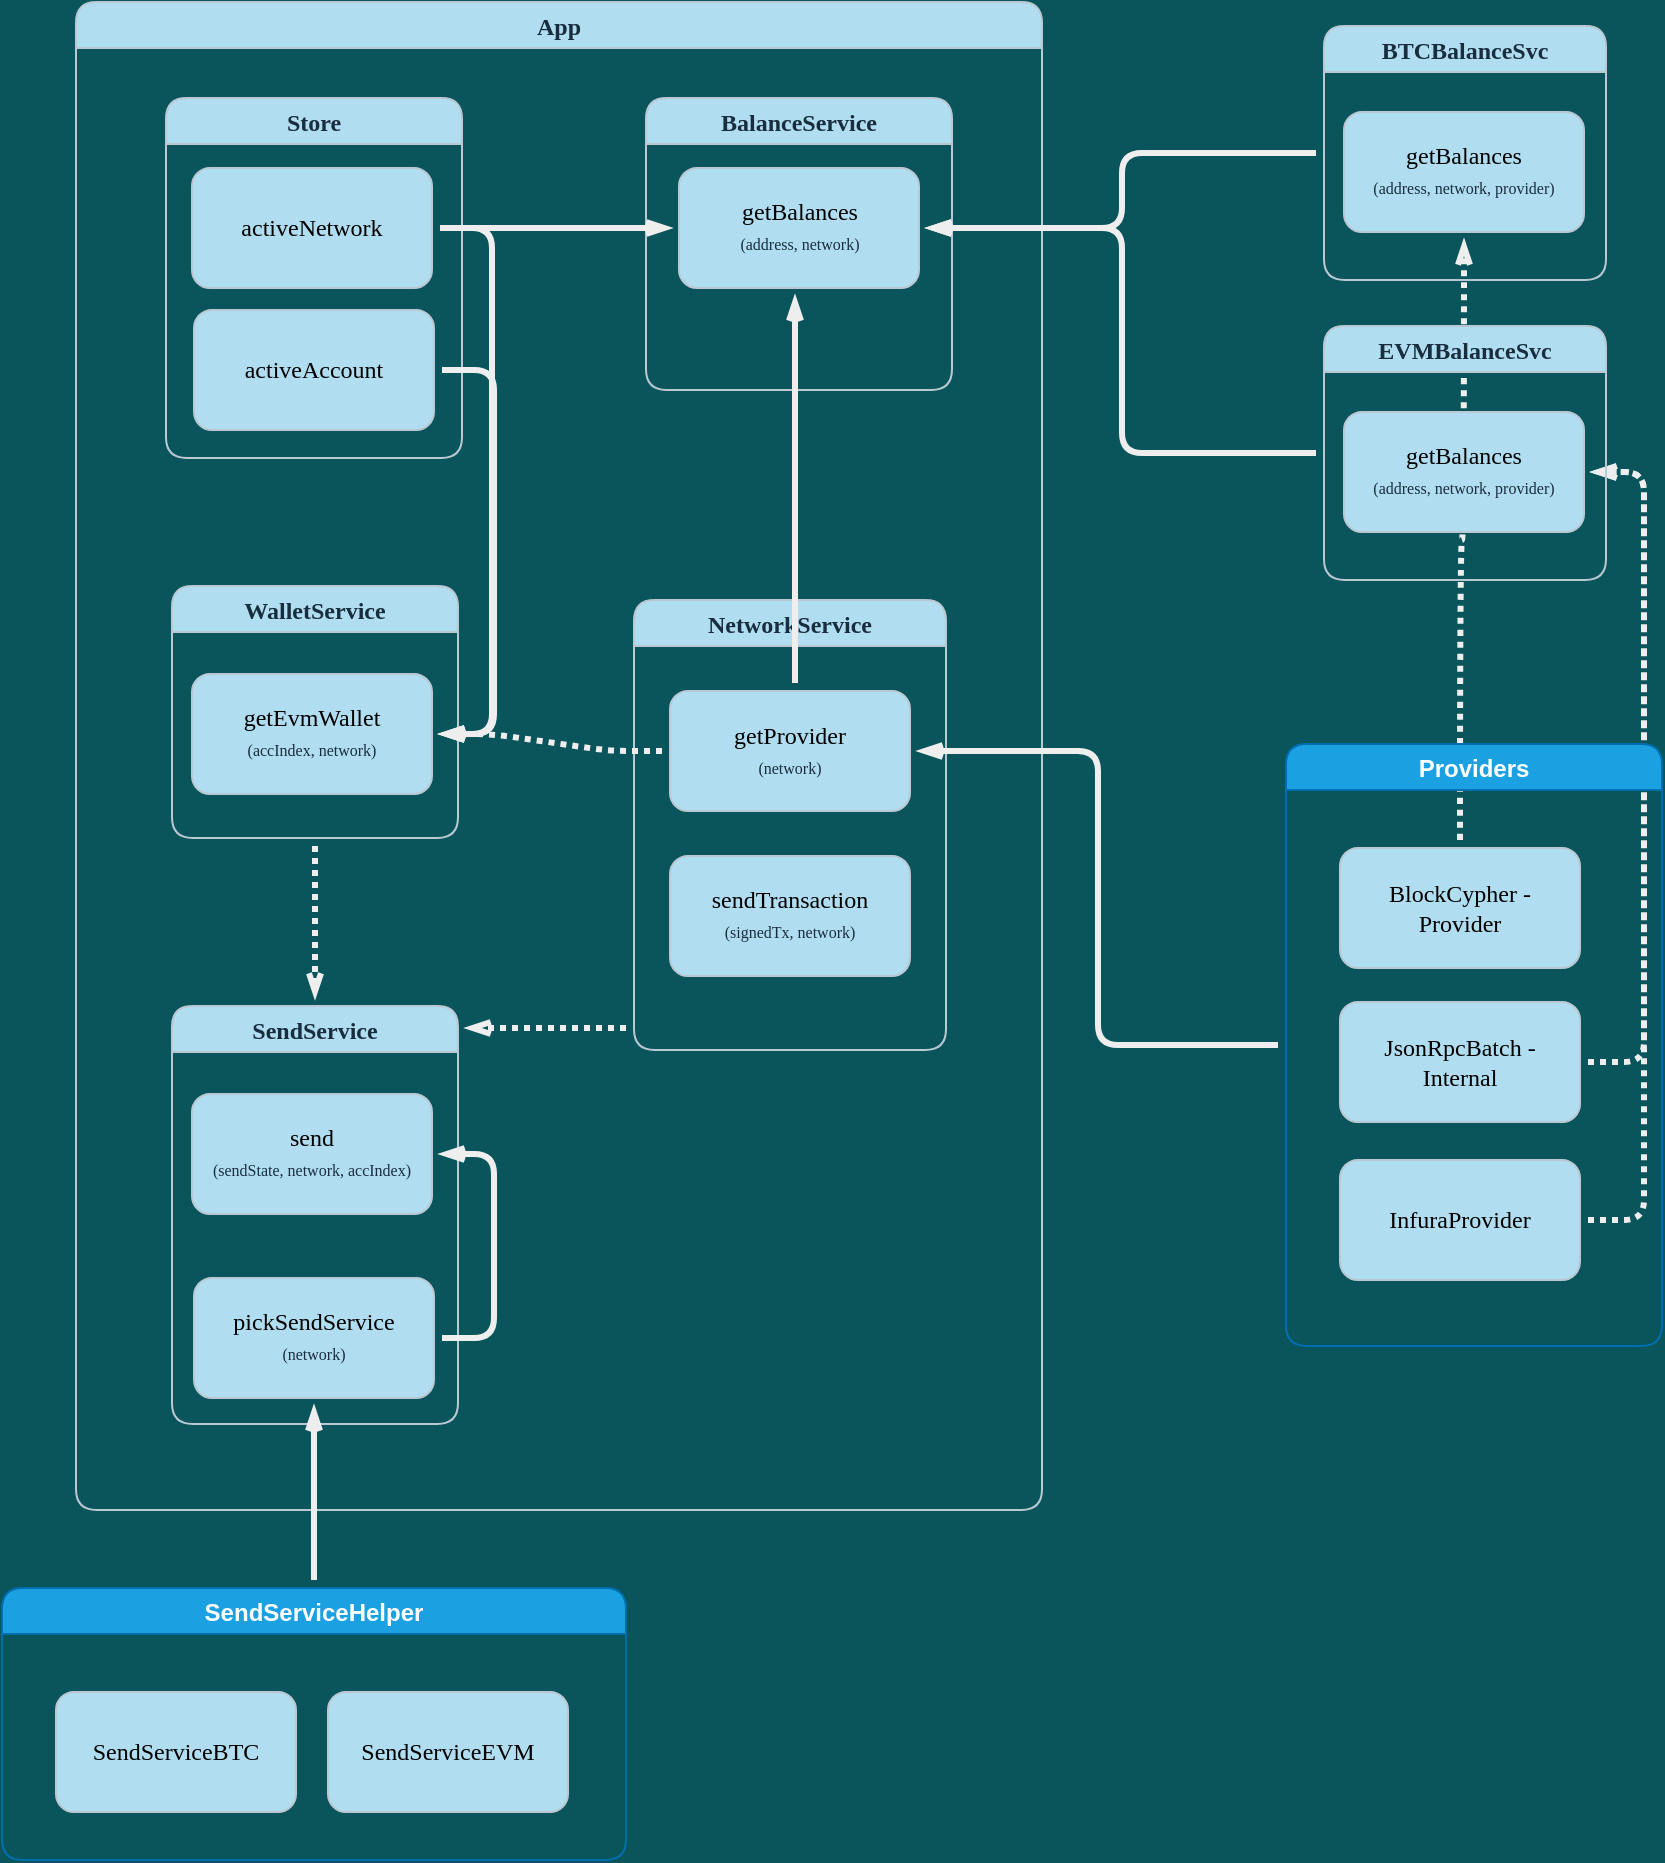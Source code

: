 <mxfile version="15.5.4" type="embed"><diagram id="Cx_tmGVktqEy4l7MGV1t" name="Page-1"><mxGraphModel dx="2266" dy="2748" grid="0" gridSize="10" guides="1" tooltips="1" connect="1" arrows="1" fold="1" page="0" pageScale="1" pageWidth="850" pageHeight="1100" background="#09555B" math="0" shadow="0"><root><mxCell id="0"/><mxCell id="1" parent="0"/><mxCell id="232" style="edgeStyle=entityRelationEdgeStyle;sketch=0;orthogonalLoop=1;jettySize=auto;html=1;shadow=0;labelBackgroundColor=#09555B;fontFamily=Verdana;fontSize=8;fontColor=#FFFFFF;endArrow=openThin;endFill=0;sourcePerimeterSpacing=4;targetPerimeterSpacing=4;strokeColor=#EEEEEE;strokeWidth=3;dashed=1;dashPattern=1 1;" parent="1" source="202" target="191" edge="1"><mxGeometry relative="1" as="geometry"/></mxCell><mxCell id="233" style="edgeStyle=entityRelationEdgeStyle;sketch=0;orthogonalLoop=1;jettySize=auto;html=1;shadow=0;labelBackgroundColor=#09555B;fontFamily=Verdana;fontSize=8;fontColor=#FFFFFF;endArrow=openThin;endFill=0;sourcePerimeterSpacing=4;targetPerimeterSpacing=4;strokeColor=#EEEEEE;strokeWidth=3;dashed=1;dashPattern=1 1;" parent="1" source="205" target="191" edge="1"><mxGeometry relative="1" as="geometry"/></mxCell><mxCell id="231" style="edgeStyle=orthogonalEdgeStyle;sketch=0;orthogonalLoop=1;jettySize=auto;html=1;shadow=0;labelBackgroundColor=#09555B;fontFamily=Verdana;fontSize=8;fontColor=#FFFFFF;endArrow=openThin;endFill=0;sourcePerimeterSpacing=4;targetPerimeterSpacing=4;strokeColor=#EEEEEE;strokeWidth=3;curved=1;dashed=1;dashPattern=1 1;" parent="1" source="183" target="173" edge="1"><mxGeometry relative="1" as="geometry"/></mxCell><mxCell id="94" value="App" style="swimlane;rounded=1;fillColor=#B1DDF0;strokeColor=#BAC8D3;fontColor=#182E3E;fontFamily=Verdana;" parent="1" vertex="1"><mxGeometry x="-868" y="-1536" width="483" height="754" as="geometry"><mxRectangle x="-892" y="-1390" width="89" height="23" as="alternateBounds"/></mxGeometry></mxCell><mxCell id="95" style="edgeStyle=orthogonalEdgeStyle;orthogonalLoop=1;jettySize=auto;html=1;entryX=0;entryY=0.5;entryDx=0;entryDy=0;rounded=0;curved=1;exitX=0;exitY=0.5;exitDx=0;exitDy=0;dashed=1;labelBackgroundColor=#09555B;strokeColor=#EEEEEE;fontColor=#FFFFFF;" parent="94" edge="1"><mxGeometry relative="1" as="geometry"><mxPoint x="25" y="111.0" as="sourcePoint"/></mxGeometry></mxCell><mxCell id="96" value="Store" style="swimlane;rounded=1;fillColor=#B1DDF0;strokeColor=#BAC8D3;fontColor=#182E3E;fontFamily=Verdana;" parent="94" vertex="1"><mxGeometry x="45" y="48" width="148" height="180" as="geometry"><mxRectangle x="362" y="106" width="89" height="23" as="alternateBounds"/></mxGeometry></mxCell><mxCell id="97" style="edgeStyle=orthogonalEdgeStyle;orthogonalLoop=1;jettySize=auto;html=1;entryX=0;entryY=0.5;entryDx=0;entryDy=0;rounded=0;curved=1;exitX=0;exitY=0.5;exitDx=0;exitDy=0;dashed=1;labelBackgroundColor=#09555B;strokeColor=#EEEEEE;fontColor=#FFFFFF;" parent="96" edge="1"><mxGeometry relative="1" as="geometry"><mxPoint x="25" y="111.0" as="sourcePoint"/></mxGeometry></mxCell><mxCell id="134" value="" style="group;fontColor=#182E3E;" parent="96" vertex="1" connectable="0"><mxGeometry x="14" y="106" width="120" height="60" as="geometry"/></mxCell><mxCell id="135" value="" style="rounded=1;whiteSpace=wrap;html=1;shadow=0;glass=0;sketch=0;fillColor=#B1DDF0;strokeColor=#BAC8D3;fontColor=#182E3E;" parent="134" vertex="1"><mxGeometry width="120" height="60" as="geometry"/></mxCell><mxCell id="136" value="&lt;font color=&quot;#000000&quot; face=&quot;Verdana&quot;&gt;activeAccount&lt;/font&gt;" style="text;html=1;strokeColor=none;fillColor=none;align=center;verticalAlign=middle;whiteSpace=wrap;rounded=0;shadow=0;glass=0;sketch=0;fontColor=#182E3E;" parent="134" vertex="1"><mxGeometry x="7" y="22" width="106" height="16" as="geometry"/></mxCell><mxCell id="132" value="" style="group;fontColor=#182E3E;" parent="96" vertex="1" connectable="0"><mxGeometry x="13" y="35" width="120" height="60" as="geometry"/></mxCell><mxCell id="130" value="" style="rounded=1;whiteSpace=wrap;html=1;shadow=0;glass=0;sketch=0;fillColor=#B1DDF0;strokeColor=#BAC8D3;fontColor=#182E3E;" parent="132" vertex="1"><mxGeometry width="120" height="60" as="geometry"/></mxCell><mxCell id="131" value="&lt;font color=&quot;#000000&quot; face=&quot;Verdana&quot;&gt;activeNetwork&lt;/font&gt;" style="text;html=1;strokeColor=none;fillColor=none;align=center;verticalAlign=middle;whiteSpace=wrap;rounded=0;shadow=0;glass=0;sketch=0;fontColor=#182E3E;" parent="132" vertex="1"><mxGeometry x="7" y="22" width="106" height="16" as="geometry"/></mxCell><mxCell id="273" style="edgeStyle=none;sketch=0;orthogonalLoop=1;jettySize=auto;html=1;shadow=0;labelBackgroundColor=#09555B;fontFamily=Verdana;fontSize=8;fontColor=#FFFFFF;endArrow=openThin;endFill=0;sourcePerimeterSpacing=4;targetPerimeterSpacing=4;strokeColor=#EEEEEE;strokeWidth=3;dashed=1;dashPattern=1 1;" edge="1" parent="94" source="105" target="239"><mxGeometry relative="1" as="geometry"/></mxCell><mxCell id="105" value="WalletService" style="swimlane;rounded=1;fillColor=#B1DDF0;strokeColor=#BAC8D3;fontColor=#182E3E;fontFamily=Verdana;" parent="94" vertex="1"><mxGeometry x="48" y="292" width="143" height="126" as="geometry"><mxRectangle x="362" y="106" width="89" height="23" as="alternateBounds"/></mxGeometry></mxCell><mxCell id="106" style="edgeStyle=orthogonalEdgeStyle;orthogonalLoop=1;jettySize=auto;html=1;entryX=0;entryY=0.5;entryDx=0;entryDy=0;rounded=0;curved=1;exitX=0;exitY=0.5;exitDx=0;exitDy=0;dashed=1;labelBackgroundColor=#09555B;strokeColor=#EEEEEE;fontColor=#FFFFFF;" parent="105" edge="1"><mxGeometry relative="1" as="geometry"><mxPoint x="25" y="111.0" as="sourcePoint"/></mxGeometry></mxCell><mxCell id="122" value="" style="group;fontColor=#182E3E;" parent="105" vertex="1" connectable="0"><mxGeometry x="10" y="44" width="120" height="60" as="geometry"/></mxCell><mxCell id="123" value="" style="rounded=1;whiteSpace=wrap;html=1;shadow=0;glass=0;sketch=0;fillColor=#B1DDF0;strokeColor=#BAC8D3;fontColor=#182E3E;" parent="122" vertex="1"><mxGeometry width="120" height="60" as="geometry"/></mxCell><mxCell id="124" value="&lt;font color=&quot;#000000&quot; face=&quot;Verdana&quot;&gt;getEvmWallet&lt;/font&gt;" style="text;html=1;strokeColor=none;fillColor=none;align=center;verticalAlign=middle;whiteSpace=wrap;rounded=0;shadow=0;glass=0;sketch=0;fontColor=#182E3E;" parent="122" vertex="1"><mxGeometry x="7" y="14" width="106" height="16" as="geometry"/></mxCell><mxCell id="125" value="(accIndex, network)" style="text;strokeColor=none;fillColor=none;align=center;verticalAlign=middle;rounded=0;shadow=0;glass=0;sketch=0;fontColor=#182E3E;spacing=2;whiteSpace=wrap;html=1;fontFamily=Verdana;fontSize=8;" parent="122" vertex="1"><mxGeometry x="7" y="33" width="106" height="10" as="geometry"/></mxCell><mxCell id="219" style="edgeStyle=entityRelationEdgeStyle;sketch=0;orthogonalLoop=1;jettySize=auto;html=1;shadow=0;labelBackgroundColor=#09555B;fontFamily=Verdana;fontSize=8;fontColor=#FFFFFF;endArrow=openThin;endFill=0;sourcePerimeterSpacing=4;targetPerimeterSpacing=4;strokeColor=#EEEEEE;strokeWidth=3;" parent="94" source="130" target="123" edge="1"><mxGeometry relative="1" as="geometry"/></mxCell><mxCell id="161" value="BalanceService" style="swimlane;rounded=1;fillColor=#B1DDF0;strokeColor=#BAC8D3;fontColor=#182E3E;fontFamily=Verdana;" parent="94" vertex="1"><mxGeometry x="285" y="48" width="153" height="146" as="geometry"><mxRectangle x="362" y="106" width="89" height="23" as="alternateBounds"/></mxGeometry></mxCell><mxCell id="162" style="edgeStyle=orthogonalEdgeStyle;orthogonalLoop=1;jettySize=auto;html=1;entryX=0;entryY=0.5;entryDx=0;entryDy=0;rounded=0;curved=1;exitX=0;exitY=0.5;exitDx=0;exitDy=0;dashed=1;labelBackgroundColor=#09555B;strokeColor=#EEEEEE;fontColor=#FFFFFF;" parent="161" edge="1"><mxGeometry relative="1" as="geometry"><mxPoint x="25" y="111.0" as="sourcePoint"/></mxGeometry></mxCell><mxCell id="166" value="" style="group;fontColor=#182E3E;" parent="161" vertex="1" connectable="0"><mxGeometry x="16.5" y="35" width="120" height="60" as="geometry"/></mxCell><mxCell id="167" value="" style="rounded=1;whiteSpace=wrap;html=1;shadow=0;glass=0;sketch=0;fillColor=#B1DDF0;strokeColor=#BAC8D3;fontColor=#182E3E;" parent="166" vertex="1"><mxGeometry width="120" height="60" as="geometry"/></mxCell><mxCell id="168" value="&lt;font color=&quot;#000000&quot; face=&quot;Verdana&quot;&gt;getBalances&lt;/font&gt;" style="text;html=1;strokeColor=none;fillColor=none;align=center;verticalAlign=middle;whiteSpace=wrap;rounded=0;shadow=0;glass=0;sketch=0;fontColor=#182E3E;" parent="166" vertex="1"><mxGeometry x="7" y="14" width="106" height="16" as="geometry"/></mxCell><mxCell id="169" value="(address, network)" style="text;strokeColor=none;fillColor=none;align=center;verticalAlign=middle;rounded=0;shadow=0;glass=0;sketch=0;fontColor=#182E3E;spacing=2;whiteSpace=wrap;html=1;fontFamily=Verdana;fontSize=8;" parent="166" vertex="1"><mxGeometry x="7" y="33" width="106" height="10" as="geometry"/></mxCell><mxCell id="218" style="edgeStyle=entityRelationEdgeStyle;sketch=0;orthogonalLoop=1;jettySize=auto;html=1;shadow=0;labelBackgroundColor=#09555B;fontFamily=Verdana;fontSize=8;fontColor=#FFFFFF;endArrow=openThin;endFill=0;sourcePerimeterSpacing=4;targetPerimeterSpacing=4;strokeColor=#EEEEEE;strokeWidth=3;" parent="94" source="130" target="167" edge="1"><mxGeometry relative="1" as="geometry"/></mxCell><mxCell id="274" style="edgeStyle=elbowEdgeStyle;sketch=0;orthogonalLoop=1;jettySize=auto;html=1;shadow=0;dashed=1;dashPattern=1 1;labelBackgroundColor=#09555B;fontFamily=Verdana;fontSize=8;fontColor=#FFFFFF;endArrow=openThin;endFill=0;sourcePerimeterSpacing=4;targetPerimeterSpacing=4;strokeColor=#EEEEEE;strokeWidth=3;elbow=vertical;" edge="1" parent="94" source="101" target="239"><mxGeometry relative="1" as="geometry"/></mxCell><mxCell id="101" value="NetworkService" style="swimlane;rounded=1;fillColor=#B1DDF0;strokeColor=#BAC8D3;fontColor=#182E3E;fontFamily=Verdana;" parent="94" vertex="1"><mxGeometry x="279" y="299" width="156" height="225" as="geometry"><mxRectangle x="362" y="106" width="89" height="23" as="alternateBounds"/></mxGeometry></mxCell><mxCell id="102" style="edgeStyle=orthogonalEdgeStyle;orthogonalLoop=1;jettySize=auto;html=1;entryX=0;entryY=0.5;entryDx=0;entryDy=0;rounded=0;curved=1;exitX=0;exitY=0.5;exitDx=0;exitDy=0;dashed=1;labelBackgroundColor=#09555B;strokeColor=#EEEEEE;fontColor=#FFFFFF;" parent="101" edge="1"><mxGeometry relative="1" as="geometry"><mxPoint x="25" y="111.0" as="sourcePoint"/></mxGeometry></mxCell><mxCell id="224" value="" style="group;fontColor=#182E3E;" parent="101" vertex="1" connectable="0"><mxGeometry x="18" y="45.5" width="120" height="60" as="geometry"/></mxCell><mxCell id="225" value="" style="rounded=1;whiteSpace=wrap;html=1;shadow=0;glass=0;sketch=0;fillColor=#B1DDF0;strokeColor=#BAC8D3;fontColor=#182E3E;" parent="224" vertex="1"><mxGeometry width="120" height="60" as="geometry"/></mxCell><mxCell id="226" value="&lt;font color=&quot;#000000&quot; face=&quot;Verdana&quot;&gt;getProvider&lt;/font&gt;" style="text;html=1;strokeColor=none;fillColor=none;align=center;verticalAlign=middle;whiteSpace=wrap;rounded=0;shadow=0;glass=0;sketch=0;fontColor=#182E3E;" parent="224" vertex="1"><mxGeometry x="7" y="14" width="106" height="16" as="geometry"/></mxCell><mxCell id="227" value="(network)" style="text;strokeColor=none;fillColor=none;align=center;verticalAlign=middle;rounded=0;shadow=0;glass=0;sketch=0;fontColor=#182E3E;spacing=2;whiteSpace=wrap;html=1;fontFamily=Verdana;fontSize=8;" parent="224" vertex="1"><mxGeometry x="7" y="33" width="106" height="10" as="geometry"/></mxCell><mxCell id="275" value="" style="group;fontColor=#182E3E;" vertex="1" connectable="0" parent="101"><mxGeometry x="18" y="128" width="120" height="60" as="geometry"/></mxCell><mxCell id="276" value="" style="rounded=1;whiteSpace=wrap;html=1;shadow=0;glass=0;sketch=0;fillColor=#B1DDF0;strokeColor=#BAC8D3;fontColor=#182E3E;" vertex="1" parent="275"><mxGeometry width="120" height="60" as="geometry"/></mxCell><mxCell id="277" value="&lt;font color=&quot;#000000&quot; face=&quot;Verdana&quot;&gt;sendTransaction&lt;/font&gt;" style="text;html=1;strokeColor=none;fillColor=none;align=center;verticalAlign=middle;whiteSpace=wrap;rounded=0;shadow=0;glass=0;sketch=0;fontColor=#182E3E;" vertex="1" parent="275"><mxGeometry x="7" y="14" width="106" height="16" as="geometry"/></mxCell><mxCell id="278" value="(signedTx, network)" style="text;strokeColor=none;fillColor=none;align=center;verticalAlign=middle;rounded=0;shadow=0;glass=0;sketch=0;fontColor=#182E3E;spacing=2;whiteSpace=wrap;html=1;fontFamily=Verdana;fontSize=8;" vertex="1" parent="275"><mxGeometry x="7" y="33" width="106" height="10" as="geometry"/></mxCell><mxCell id="229" style="edgeStyle=elbowEdgeStyle;sketch=0;orthogonalLoop=1;jettySize=auto;html=1;shadow=0;labelBackgroundColor=#09555B;fontFamily=Verdana;fontSize=8;fontColor=#FFFFFF;endArrow=openThin;endFill=0;sourcePerimeterSpacing=4;targetPerimeterSpacing=4;strokeColor=#EEEEEE;strokeWidth=3;" parent="94" source="225" target="167" edge="1"><mxGeometry relative="1" as="geometry"/></mxCell><mxCell id="236" style="edgeStyle=entityRelationEdgeStyle;sketch=0;orthogonalLoop=1;jettySize=auto;html=1;shadow=0;labelBackgroundColor=#09555B;fontFamily=Verdana;fontSize=8;fontColor=#FFFFFF;endArrow=openThin;endFill=0;sourcePerimeterSpacing=4;targetPerimeterSpacing=4;strokeColor=#EEEEEE;strokeWidth=3;" parent="94" source="135" target="123" edge="1"><mxGeometry relative="1" as="geometry"/></mxCell><mxCell id="238" value="" style="edgeStyle=entityRelationEdgeStyle;sketch=0;orthogonalLoop=1;jettySize=auto;html=1;shadow=0;labelBackgroundColor=#09555B;fontFamily=Verdana;fontSize=8;fontColor=#FFFFFF;endArrow=openThin;endFill=0;sourcePerimeterSpacing=4;targetPerimeterSpacing=4;strokeColor=#EEEEEE;strokeWidth=3;dashed=1;dashPattern=1 1;" parent="94" source="225" target="123" edge="1"><mxGeometry relative="1" as="geometry"/></mxCell><mxCell id="239" value="SendService" style="swimlane;rounded=1;fillColor=#B1DDF0;strokeColor=#BAC8D3;fontColor=#182E3E;fontFamily=Verdana;" vertex="1" parent="94"><mxGeometry x="48" y="502" width="143" height="209" as="geometry"><mxRectangle x="362" y="106" width="89" height="23" as="alternateBounds"/></mxGeometry></mxCell><mxCell id="240" style="edgeStyle=orthogonalEdgeStyle;orthogonalLoop=1;jettySize=auto;html=1;entryX=0;entryY=0.5;entryDx=0;entryDy=0;rounded=0;curved=1;exitX=0;exitY=0.5;exitDx=0;exitDy=0;dashed=1;labelBackgroundColor=#09555B;strokeColor=#EEEEEE;fontColor=#FFFFFF;" edge="1" parent="239"><mxGeometry relative="1" as="geometry"><mxPoint x="25" y="111.0" as="sourcePoint"/></mxGeometry></mxCell><mxCell id="241" value="" style="group;fontColor=#182E3E;" vertex="1" connectable="0" parent="239"><mxGeometry x="10" y="44" width="120" height="60" as="geometry"/></mxCell><mxCell id="242" value="" style="rounded=1;whiteSpace=wrap;html=1;shadow=0;glass=0;sketch=0;fillColor=#B1DDF0;strokeColor=#BAC8D3;fontColor=#182E3E;" vertex="1" parent="241"><mxGeometry width="120" height="60" as="geometry"/></mxCell><mxCell id="243" value="&lt;font color=&quot;#000000&quot; face=&quot;Verdana&quot;&gt;send&lt;/font&gt;" style="text;html=1;strokeColor=none;fillColor=none;align=center;verticalAlign=middle;whiteSpace=wrap;rounded=0;shadow=0;glass=0;sketch=0;fontColor=#182E3E;" vertex="1" parent="241"><mxGeometry x="7" y="14" width="106" height="16" as="geometry"/></mxCell><mxCell id="244" value="(sendState, network, accIndex)" style="text;strokeColor=none;fillColor=none;align=center;verticalAlign=middle;rounded=0;shadow=0;glass=0;sketch=0;fontColor=#182E3E;spacing=2;whiteSpace=wrap;html=1;fontFamily=Verdana;fontSize=8;" vertex="1" parent="241"><mxGeometry x="7" y="33" width="106" height="10" as="geometry"/></mxCell><mxCell id="252" value="" style="group;fontColor=#182E3E;" vertex="1" connectable="0" parent="239"><mxGeometry x="11" y="136" width="120" height="60" as="geometry"/></mxCell><mxCell id="253" value="" style="rounded=1;whiteSpace=wrap;html=1;shadow=0;glass=0;sketch=0;fillColor=#B1DDF0;strokeColor=#BAC8D3;fontColor=#182E3E;" vertex="1" parent="252"><mxGeometry width="120" height="60" as="geometry"/></mxCell><mxCell id="254" value="&lt;font color=&quot;#000000&quot; face=&quot;Verdana&quot;&gt;pickSendService&lt;/font&gt;" style="text;html=1;strokeColor=none;fillColor=none;align=center;verticalAlign=middle;whiteSpace=wrap;rounded=0;shadow=0;glass=0;sketch=0;fontColor=#182E3E;" vertex="1" parent="252"><mxGeometry x="7" y="14" width="106" height="16" as="geometry"/></mxCell><mxCell id="255" value="(network)" style="text;strokeColor=none;fillColor=none;align=center;verticalAlign=middle;rounded=0;shadow=0;glass=0;sketch=0;fontColor=#182E3E;spacing=2;whiteSpace=wrap;html=1;fontFamily=Verdana;fontSize=8;" vertex="1" parent="252"><mxGeometry x="7" y="33" width="106" height="10" as="geometry"/></mxCell><mxCell id="258" style="edgeStyle=entityRelationEdgeStyle;sketch=0;orthogonalLoop=1;jettySize=auto;html=1;shadow=0;labelBackgroundColor=#09555B;fontFamily=Verdana;fontSize=8;fontColor=#FFFFFF;endArrow=openThin;endFill=0;sourcePerimeterSpacing=4;targetPerimeterSpacing=4;strokeColor=#EEEEEE;strokeWidth=3;" edge="1" parent="239" source="253" target="242"><mxGeometry relative="1" as="geometry"/></mxCell><mxCell id="210" style="edgeStyle=elbowEdgeStyle;sketch=0;orthogonalLoop=1;jettySize=auto;html=1;shadow=0;labelBackgroundColor=#09555B;fontFamily=Verdana;fontSize=8;fontColor=#FFFFFF;endArrow=openThin;endFill=0;sourcePerimeterSpacing=4;targetPerimeterSpacing=4;strokeColor=#EEEEEE;strokeWidth=3;" parent="1" source="170" target="167" edge="1"><mxGeometry relative="1" as="geometry"/></mxCell><mxCell id="170" value="BTCBalanceSvc" style="swimlane;rounded=1;fillColor=#B1DDF0;strokeColor=#BAC8D3;fontColor=#182E3E;fontFamily=Verdana;" parent="1" vertex="1"><mxGeometry x="-244" y="-1524" width="141" height="127" as="geometry"><mxRectangle x="362" y="106" width="89" height="23" as="alternateBounds"/></mxGeometry></mxCell><mxCell id="171" style="edgeStyle=orthogonalEdgeStyle;orthogonalLoop=1;jettySize=auto;html=1;entryX=0;entryY=0.5;entryDx=0;entryDy=0;rounded=0;curved=1;exitX=0;exitY=0.5;exitDx=0;exitDy=0;dashed=1;labelBackgroundColor=#09555B;strokeColor=#EEEEEE;fontColor=#FFFFFF;" parent="170" edge="1"><mxGeometry relative="1" as="geometry"><mxPoint x="25" y="111.0" as="sourcePoint"/></mxGeometry></mxCell><mxCell id="172" value="" style="group;fontColor=#182E3E;" parent="170" vertex="1" connectable="0"><mxGeometry x="10" y="43" width="120" height="60" as="geometry"/></mxCell><mxCell id="173" value="" style="rounded=1;whiteSpace=wrap;html=1;shadow=0;glass=0;sketch=0;fillColor=#B1DDF0;strokeColor=#BAC8D3;fontColor=#182E3E;" parent="172" vertex="1"><mxGeometry width="120" height="60" as="geometry"/></mxCell><mxCell id="174" value="&lt;font color=&quot;#000000&quot; face=&quot;Verdana&quot;&gt;getBalances&lt;/font&gt;" style="text;html=1;strokeColor=none;fillColor=none;align=center;verticalAlign=middle;whiteSpace=wrap;rounded=0;shadow=0;glass=0;sketch=0;fontColor=#182E3E;" parent="172" vertex="1"><mxGeometry x="7" y="14" width="106" height="16" as="geometry"/></mxCell><mxCell id="175" value="(address, network, provider)" style="text;strokeColor=none;fillColor=none;align=center;verticalAlign=middle;rounded=0;shadow=0;glass=0;sketch=0;fontColor=#182E3E;spacing=2;whiteSpace=wrap;html=1;fontFamily=Verdana;fontSize=8;" parent="172" vertex="1"><mxGeometry x="7" y="33" width="106" height="10" as="geometry"/></mxCell><mxCell id="234" style="edgeStyle=elbowEdgeStyle;sketch=0;orthogonalLoop=1;jettySize=auto;html=1;shadow=0;labelBackgroundColor=#09555B;fontFamily=Verdana;fontSize=8;fontColor=#FFFFFF;endArrow=openThin;endFill=0;sourcePerimeterSpacing=4;targetPerimeterSpacing=4;strokeColor=#EEEEEE;strokeWidth=3;" parent="1" source="188" target="167" edge="1"><mxGeometry relative="1" as="geometry"/></mxCell><mxCell id="188" value="EVMBalanceSvc" style="swimlane;rounded=1;fillColor=#B1DDF0;strokeColor=#BAC8D3;fontColor=#182E3E;fontFamily=Verdana;" parent="1" vertex="1"><mxGeometry x="-244" y="-1374" width="141" height="127" as="geometry"><mxRectangle x="362" y="106" width="89" height="23" as="alternateBounds"/></mxGeometry></mxCell><mxCell id="189" style="edgeStyle=orthogonalEdgeStyle;orthogonalLoop=1;jettySize=auto;html=1;entryX=0;entryY=0.5;entryDx=0;entryDy=0;rounded=0;curved=1;exitX=0;exitY=0.5;exitDx=0;exitDy=0;dashed=1;labelBackgroundColor=#09555B;strokeColor=#EEEEEE;fontColor=#FFFFFF;" parent="188" edge="1"><mxGeometry relative="1" as="geometry"><mxPoint x="25" y="111.0" as="sourcePoint"/></mxGeometry></mxCell><mxCell id="190" value="" style="group;fontColor=#182E3E;" parent="188" vertex="1" connectable="0"><mxGeometry x="10" y="43" width="120" height="60" as="geometry"/></mxCell><mxCell id="191" value="" style="rounded=1;whiteSpace=wrap;html=1;shadow=0;glass=0;sketch=0;fillColor=#B1DDF0;strokeColor=#BAC8D3;fontColor=#182E3E;" parent="190" vertex="1"><mxGeometry width="120" height="60" as="geometry"/></mxCell><mxCell id="192" value="&lt;font color=&quot;#000000&quot; face=&quot;Verdana&quot;&gt;getBalances&lt;/font&gt;" style="text;html=1;strokeColor=none;fillColor=none;align=center;verticalAlign=middle;whiteSpace=wrap;rounded=0;shadow=0;glass=0;sketch=0;fontColor=#182E3E;" parent="190" vertex="1"><mxGeometry x="7" y="14" width="106" height="16" as="geometry"/></mxCell><mxCell id="193" value="(address, network, provider)" style="text;strokeColor=none;fillColor=none;align=center;verticalAlign=middle;rounded=0;shadow=0;glass=0;sketch=0;fontColor=#182E3E;spacing=2;whiteSpace=wrap;html=1;fontFamily=Verdana;fontSize=8;" parent="190" vertex="1"><mxGeometry x="7" y="33" width="106" height="10" as="geometry"/></mxCell><mxCell id="230" style="edgeStyle=elbowEdgeStyle;sketch=0;orthogonalLoop=1;jettySize=auto;html=1;shadow=0;labelBackgroundColor=#09555B;fontFamily=Verdana;fontSize=8;fontColor=#FFFFFF;endArrow=openThin;endFill=0;sourcePerimeterSpacing=4;targetPerimeterSpacing=4;strokeColor=#EEEEEE;strokeWidth=3;" parent="1" source="212" target="225" edge="1"><mxGeometry relative="1" as="geometry"/></mxCell><mxCell id="212" value="Providers" style="swimlane;rounded=1;fillColor=#1ba1e2;strokeColor=#006EAF;fontColor=#ffffff;" parent="1" vertex="1"><mxGeometry x="-263" y="-1165" width="188" height="301" as="geometry"><mxRectangle x="362" y="106" width="89" height="23" as="alternateBounds"/></mxGeometry></mxCell><mxCell id="213" style="edgeStyle=orthogonalEdgeStyle;orthogonalLoop=1;jettySize=auto;html=1;entryX=0;entryY=0.5;entryDx=0;entryDy=0;rounded=0;curved=1;exitX=0;exitY=0.5;exitDx=0;exitDy=0;dashed=1;labelBackgroundColor=#09555B;strokeColor=#EEEEEE;fontColor=#FFFFFF;" parent="212" edge="1"><mxGeometry relative="1" as="geometry"><mxPoint x="25" y="111.0" as="sourcePoint"/></mxGeometry></mxCell><mxCell id="182" value="" style="group;perimeterSpacing=4;strokeWidth=7;" parent="212" vertex="1" connectable="0"><mxGeometry x="27" y="52" width="120" height="60" as="geometry"/></mxCell><mxCell id="183" value="" style="rounded=1;whiteSpace=wrap;html=1;shadow=0;glass=0;sketch=0;fillColor=#B1DDF0;strokeColor=#BAC8D3;fontColor=#182E3E;" parent="182" vertex="1"><mxGeometry width="120" height="60" as="geometry"/></mxCell><mxCell id="184" value="&lt;font color=&quot;#000000&quot; face=&quot;Verdana&quot;&gt;BlockCypher - Provider&lt;/font&gt;" style="text;html=1;strokeColor=none;fillColor=none;align=center;verticalAlign=middle;whiteSpace=wrap;rounded=0;shadow=0;glass=0;sketch=0;fontColor=#182E3E;" parent="182" vertex="1"><mxGeometry x="7" y="22" width="106" height="16" as="geometry"/></mxCell><mxCell id="201" value="" style="group;perimeterSpacing=4;strokeColor=none;strokeWidth=7;fontColor=#182E3E;" parent="212" vertex="1" connectable="0"><mxGeometry x="27" y="129" width="120" height="60" as="geometry"/></mxCell><mxCell id="202" value="" style="rounded=1;whiteSpace=wrap;html=1;shadow=0;glass=0;sketch=0;fillColor=#B1DDF0;strokeColor=#BAC8D3;fontColor=#182E3E;" parent="201" vertex="1"><mxGeometry width="120" height="60" as="geometry"/></mxCell><mxCell id="203" value="&lt;font color=&quot;#000000&quot; face=&quot;Verdana&quot;&gt;JsonRpcBatch - Internal&lt;/font&gt;" style="text;html=1;strokeColor=none;fillColor=none;align=center;verticalAlign=middle;whiteSpace=wrap;rounded=0;shadow=0;glass=0;sketch=0;fontColor=#182E3E;" parent="201" vertex="1"><mxGeometry x="7" y="22" width="106" height="16" as="geometry"/></mxCell><mxCell id="204" value="" style="group;perimeterSpacing=4;strokeColor=none;strokeWidth=7;fontColor=#182E3E;" parent="212" vertex="1" connectable="0"><mxGeometry x="27" y="208" width="120" height="60" as="geometry"/></mxCell><mxCell id="205" value="" style="rounded=1;whiteSpace=wrap;html=1;shadow=0;glass=0;sketch=0;fillColor=#B1DDF0;strokeColor=#BAC8D3;fontColor=#182E3E;" parent="204" vertex="1"><mxGeometry width="120" height="60" as="geometry"/></mxCell><mxCell id="206" value="&lt;font color=&quot;#000000&quot; face=&quot;Verdana&quot;&gt;InfuraProvider&lt;/font&gt;" style="text;html=1;strokeColor=none;fillColor=none;align=center;verticalAlign=middle;whiteSpace=wrap;rounded=0;shadow=0;glass=0;sketch=0;fontColor=#182E3E;" parent="204" vertex="1"><mxGeometry x="7" y="22" width="106" height="16" as="geometry"/></mxCell><mxCell id="272" style="edgeStyle=none;sketch=0;orthogonalLoop=1;jettySize=auto;html=1;shadow=0;labelBackgroundColor=#09555B;fontFamily=Verdana;fontSize=8;fontColor=#FFFFFF;endArrow=openThin;endFill=0;sourcePerimeterSpacing=4;targetPerimeterSpacing=4;strokeColor=#EEEEEE;strokeWidth=3;" edge="1" parent="1" source="259" target="253"><mxGeometry relative="1" as="geometry"/></mxCell><mxCell id="259" value="SendServiceHelper" style="swimlane;rounded=1;fillColor=#1ba1e2;strokeColor=#006EAF;fontColor=#ffffff;" vertex="1" parent="1"><mxGeometry x="-905" y="-743" width="312" height="136" as="geometry"><mxRectangle x="362" y="106" width="89" height="23" as="alternateBounds"/></mxGeometry></mxCell><mxCell id="260" style="edgeStyle=orthogonalEdgeStyle;orthogonalLoop=1;jettySize=auto;html=1;entryX=0;entryY=0.5;entryDx=0;entryDy=0;rounded=0;curved=1;exitX=0;exitY=0.5;exitDx=0;exitDy=0;dashed=1;labelBackgroundColor=#09555B;strokeColor=#EEEEEE;fontColor=#FFFFFF;" edge="1" parent="259"><mxGeometry relative="1" as="geometry"><mxPoint x="25" y="111.0" as="sourcePoint"/></mxGeometry></mxCell><mxCell id="261" value="" style="group;perimeterSpacing=4;strokeWidth=7;" vertex="1" connectable="0" parent="259"><mxGeometry x="27" y="52" width="120" height="60" as="geometry"/></mxCell><mxCell id="262" value="" style="rounded=1;whiteSpace=wrap;html=1;shadow=0;glass=0;sketch=0;fillColor=#B1DDF0;strokeColor=#BAC8D3;fontColor=#182E3E;" vertex="1" parent="261"><mxGeometry width="120" height="60" as="geometry"/></mxCell><mxCell id="263" value="&lt;font color=&quot;#000000&quot; face=&quot;Verdana&quot;&gt;SendServiceBTC&lt;/font&gt;" style="text;html=1;strokeColor=none;fillColor=none;align=center;verticalAlign=middle;whiteSpace=wrap;rounded=0;shadow=0;glass=0;sketch=0;fontColor=#182E3E;" vertex="1" parent="261"><mxGeometry x="7" y="22" width="106" height="16" as="geometry"/></mxCell><mxCell id="264" value="" style="group;perimeterSpacing=4;strokeColor=none;strokeWidth=7;fontColor=#182E3E;" vertex="1" connectable="0" parent="259"><mxGeometry x="163" y="52" width="120" height="60" as="geometry"/></mxCell><mxCell id="265" value="" style="rounded=1;whiteSpace=wrap;html=1;shadow=0;glass=0;sketch=0;fillColor=#B1DDF0;strokeColor=#BAC8D3;fontColor=#182E3E;" vertex="1" parent="264"><mxGeometry width="120" height="60" as="geometry"/></mxCell><mxCell id="266" value="&lt;font color=&quot;#000000&quot; face=&quot;Verdana&quot;&gt;SendServiceEVM&lt;/font&gt;" style="text;html=1;strokeColor=none;fillColor=none;align=center;verticalAlign=middle;whiteSpace=wrap;rounded=0;shadow=0;glass=0;sketch=0;fontColor=#182E3E;" vertex="1" parent="264"><mxGeometry x="7" y="22" width="106" height="16" as="geometry"/></mxCell></root></mxGraphModel></diagram></mxfile>